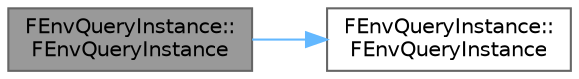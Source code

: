digraph "FEnvQueryInstance::FEnvQueryInstance"
{
 // INTERACTIVE_SVG=YES
 // LATEX_PDF_SIZE
  bgcolor="transparent";
  edge [fontname=Helvetica,fontsize=10,labelfontname=Helvetica,labelfontsize=10];
  node [fontname=Helvetica,fontsize=10,shape=box,height=0.2,width=0.4];
  rankdir="LR";
  Node1 [id="Node000001",label="FEnvQueryInstance::\lFEnvQueryInstance",height=0.2,width=0.4,color="gray40", fillcolor="grey60", style="filled", fontcolor="black",tooltip=" "];
  Node1 -> Node2 [id="edge1_Node000001_Node000002",color="steelblue1",style="solid",tooltip=" "];
  Node2 [id="Node000002",label="FEnvQueryInstance::\lFEnvQueryInstance",height=0.2,width=0.4,color="grey40", fillcolor="white", style="filled",URL="$db/d8f/structFEnvQueryInstance.html#a3664778e2e5c45efefe8c9a2a5f51e1a",tooltip=" "];
}
